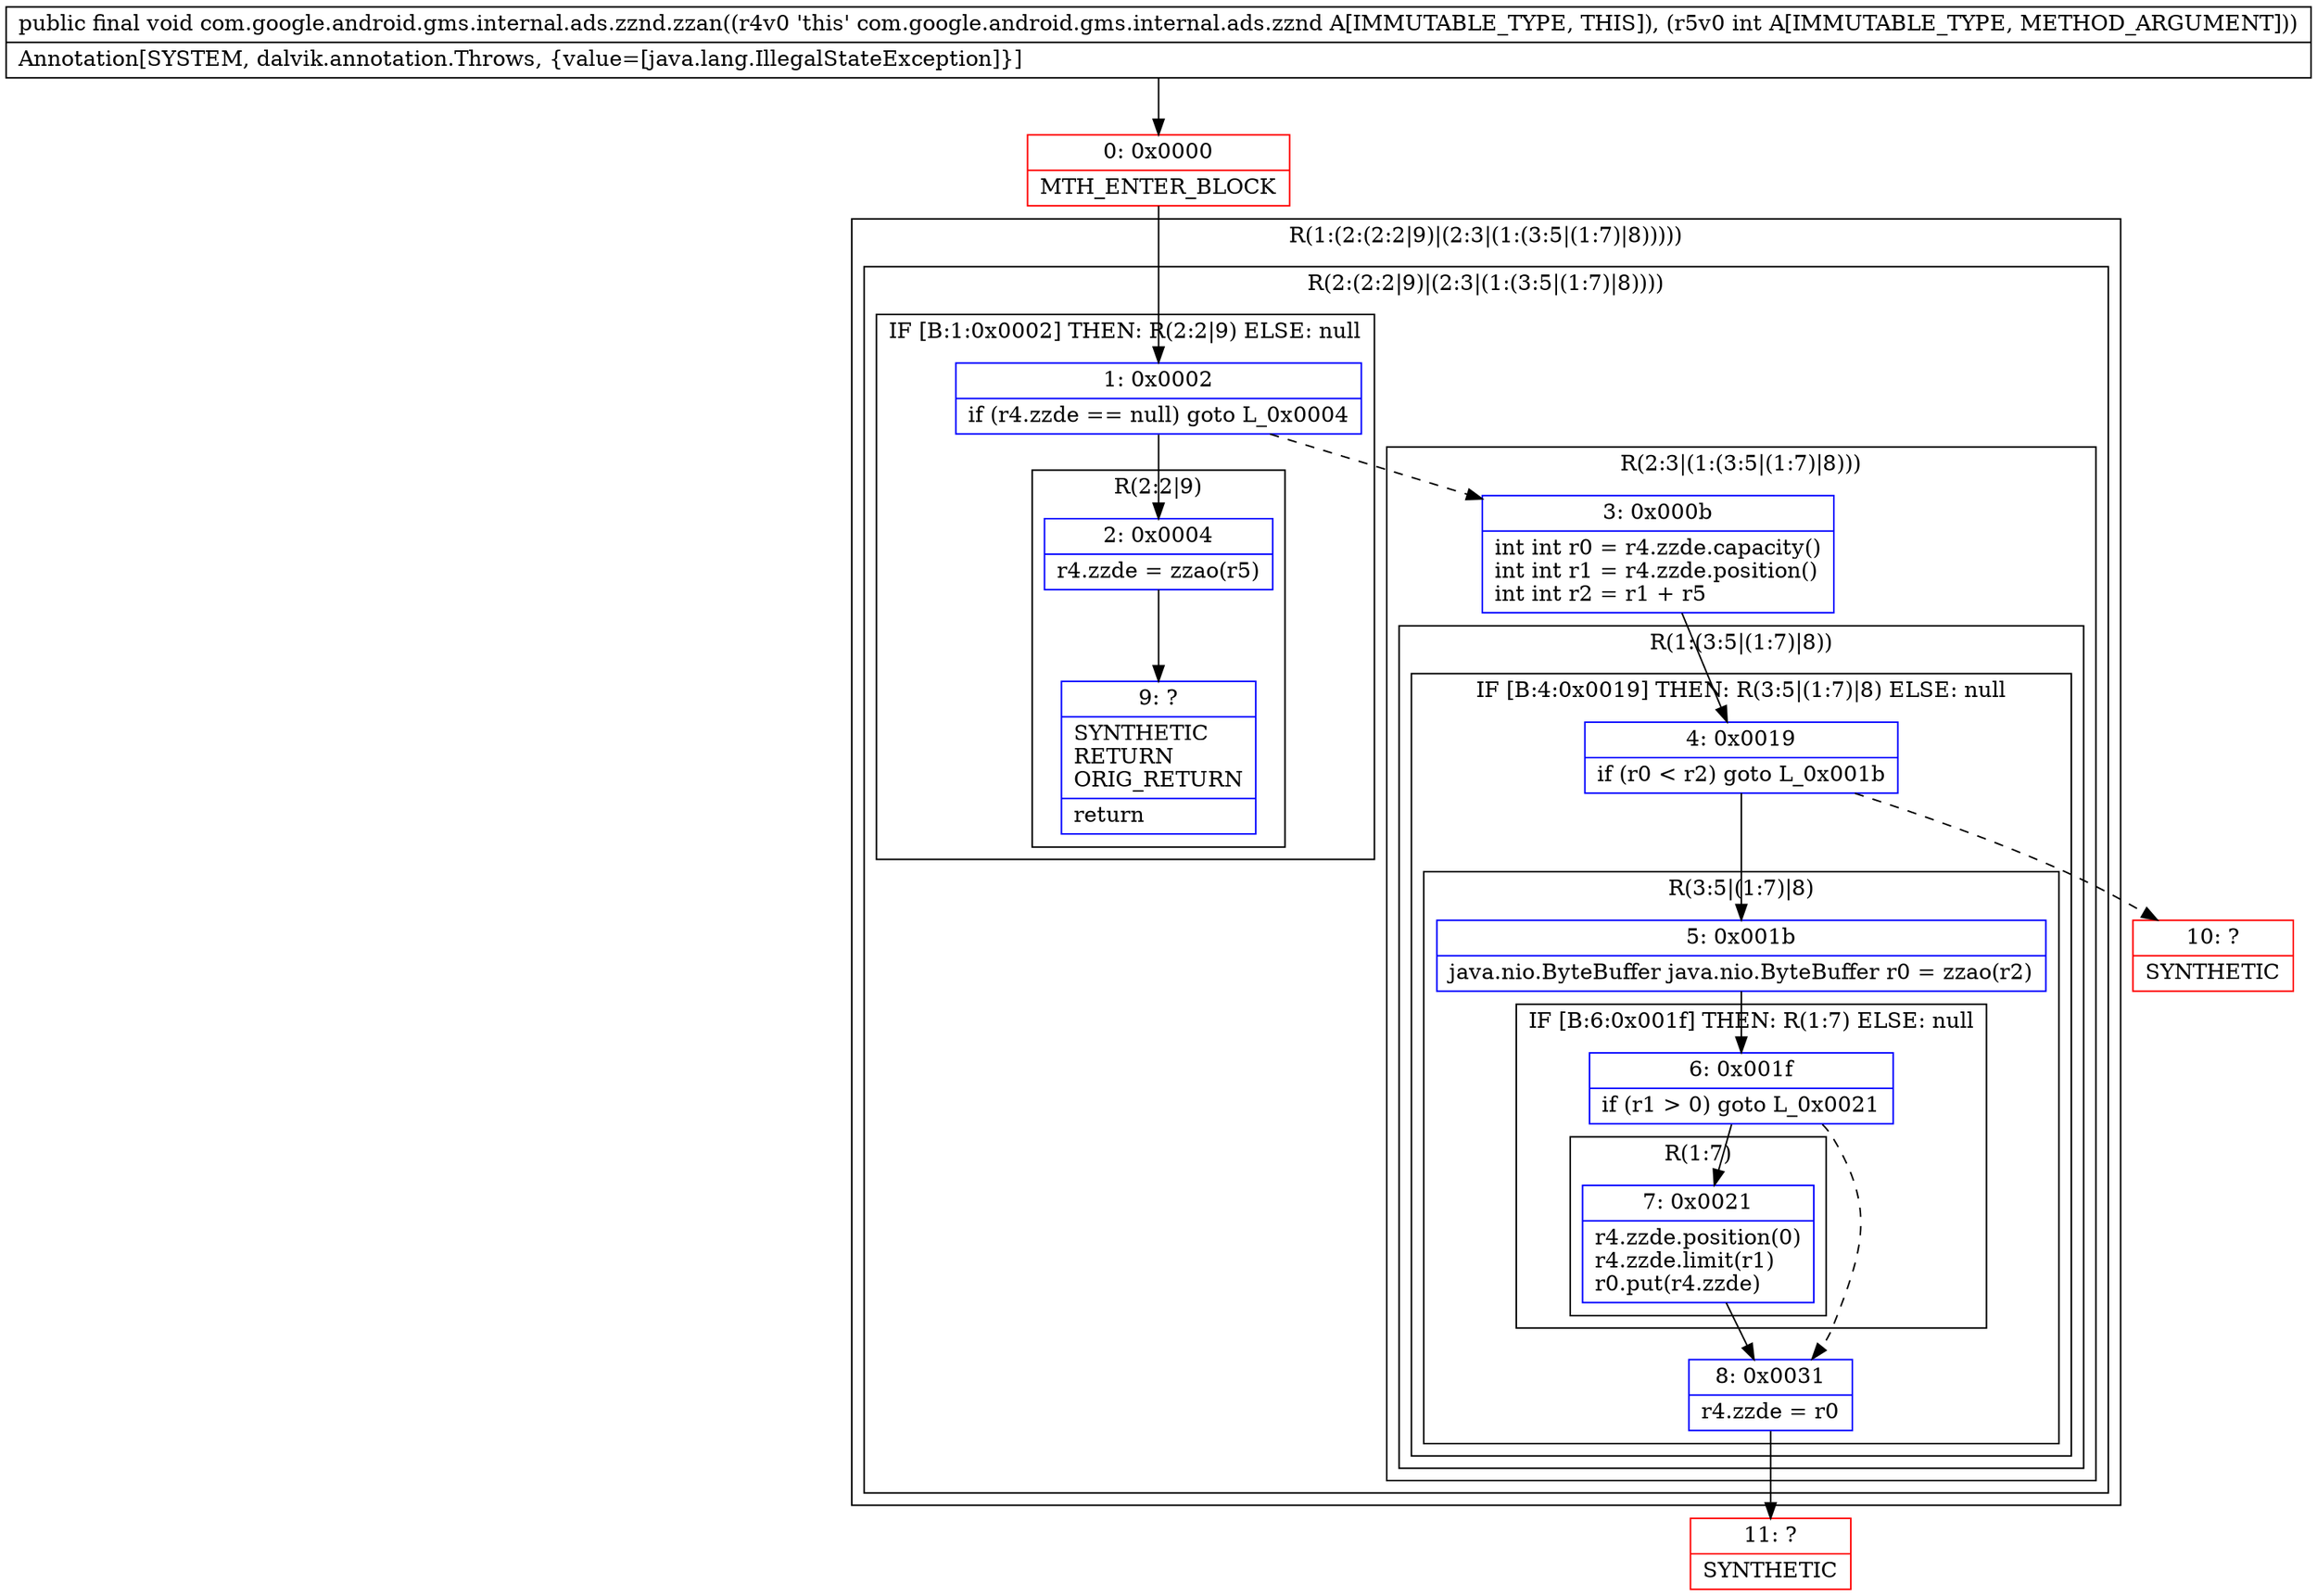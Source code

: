 digraph "CFG forcom.google.android.gms.internal.ads.zznd.zzan(I)V" {
subgraph cluster_Region_1995655116 {
label = "R(1:(2:(2:2|9)|(2:3|(1:(3:5|(1:7)|8)))))";
node [shape=record,color=blue];
subgraph cluster_Region_1233710286 {
label = "R(2:(2:2|9)|(2:3|(1:(3:5|(1:7)|8))))";
node [shape=record,color=blue];
subgraph cluster_IfRegion_1898857884 {
label = "IF [B:1:0x0002] THEN: R(2:2|9) ELSE: null";
node [shape=record,color=blue];
Node_1 [shape=record,label="{1\:\ 0x0002|if (r4.zzde == null) goto L_0x0004\l}"];
subgraph cluster_Region_1873248447 {
label = "R(2:2|9)";
node [shape=record,color=blue];
Node_2 [shape=record,label="{2\:\ 0x0004|r4.zzde = zzao(r5)\l}"];
Node_9 [shape=record,label="{9\:\ ?|SYNTHETIC\lRETURN\lORIG_RETURN\l|return\l}"];
}
}
subgraph cluster_Region_1185580844 {
label = "R(2:3|(1:(3:5|(1:7)|8)))";
node [shape=record,color=blue];
Node_3 [shape=record,label="{3\:\ 0x000b|int int r0 = r4.zzde.capacity()\lint int r1 = r4.zzde.position()\lint int r2 = r1 + r5\l}"];
subgraph cluster_Region_50751392 {
label = "R(1:(3:5|(1:7)|8))";
node [shape=record,color=blue];
subgraph cluster_IfRegion_1292637676 {
label = "IF [B:4:0x0019] THEN: R(3:5|(1:7)|8) ELSE: null";
node [shape=record,color=blue];
Node_4 [shape=record,label="{4\:\ 0x0019|if (r0 \< r2) goto L_0x001b\l}"];
subgraph cluster_Region_896068984 {
label = "R(3:5|(1:7)|8)";
node [shape=record,color=blue];
Node_5 [shape=record,label="{5\:\ 0x001b|java.nio.ByteBuffer java.nio.ByteBuffer r0 = zzao(r2)\l}"];
subgraph cluster_IfRegion_1389664924 {
label = "IF [B:6:0x001f] THEN: R(1:7) ELSE: null";
node [shape=record,color=blue];
Node_6 [shape=record,label="{6\:\ 0x001f|if (r1 \> 0) goto L_0x0021\l}"];
subgraph cluster_Region_661228894 {
label = "R(1:7)";
node [shape=record,color=blue];
Node_7 [shape=record,label="{7\:\ 0x0021|r4.zzde.position(0)\lr4.zzde.limit(r1)\lr0.put(r4.zzde)\l}"];
}
}
Node_8 [shape=record,label="{8\:\ 0x0031|r4.zzde = r0\l}"];
}
}
}
}
}
}
Node_0 [shape=record,color=red,label="{0\:\ 0x0000|MTH_ENTER_BLOCK\l}"];
Node_10 [shape=record,color=red,label="{10\:\ ?|SYNTHETIC\l}"];
Node_11 [shape=record,color=red,label="{11\:\ ?|SYNTHETIC\l}"];
MethodNode[shape=record,label="{public final void com.google.android.gms.internal.ads.zznd.zzan((r4v0 'this' com.google.android.gms.internal.ads.zznd A[IMMUTABLE_TYPE, THIS]), (r5v0 int A[IMMUTABLE_TYPE, METHOD_ARGUMENT]))  | Annotation[SYSTEM, dalvik.annotation.Throws, \{value=[java.lang.IllegalStateException]\}]\l}"];
MethodNode -> Node_0;
Node_1 -> Node_2;
Node_1 -> Node_3[style=dashed];
Node_2 -> Node_9;
Node_3 -> Node_4;
Node_4 -> Node_5;
Node_4 -> Node_10[style=dashed];
Node_5 -> Node_6;
Node_6 -> Node_7;
Node_6 -> Node_8[style=dashed];
Node_7 -> Node_8;
Node_8 -> Node_11;
Node_0 -> Node_1;
}

